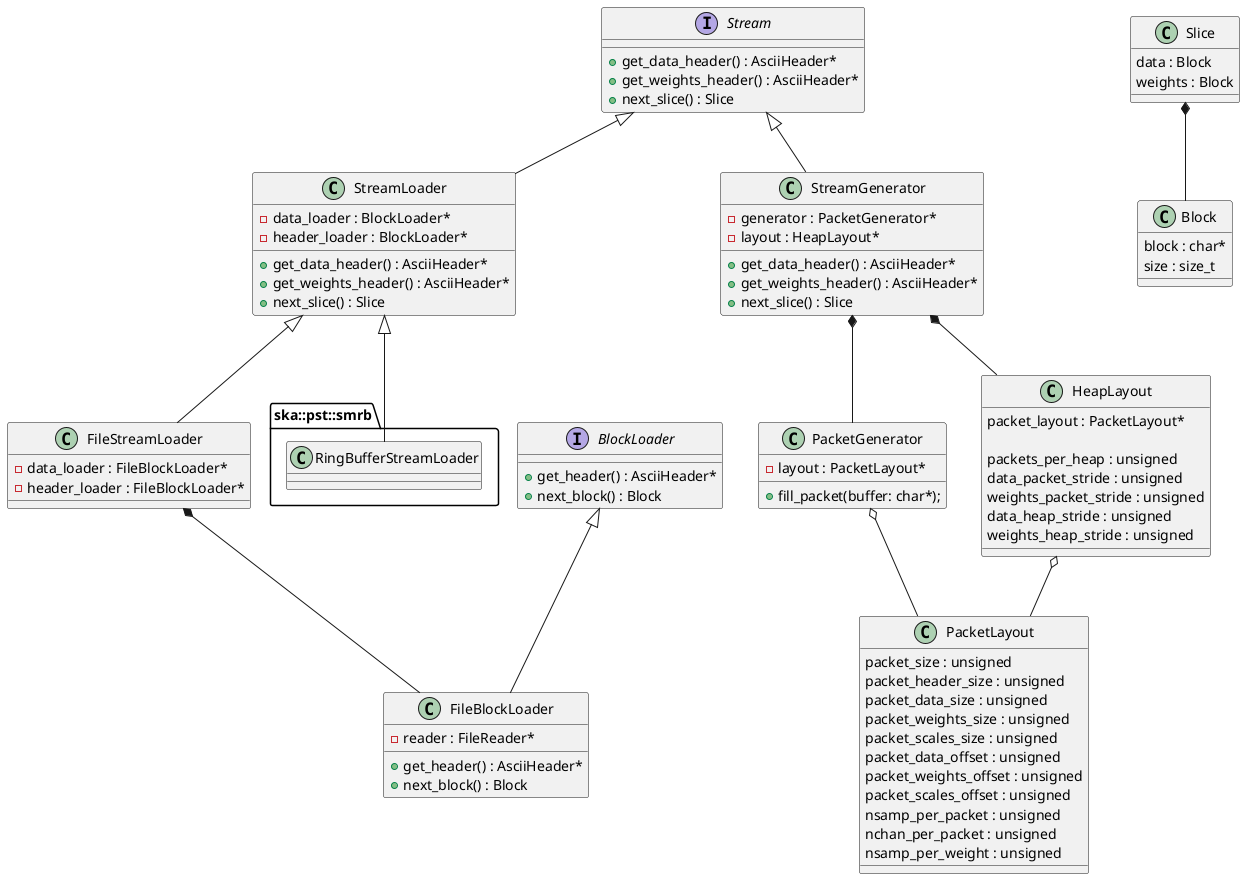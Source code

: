 @startuml Stream Class Diagram

interface Stream
{
  + get_data_header() : AsciiHeader*
  + get_weights_header() : AsciiHeader*
  + next_slice() : Slice
}

Stream <|-- StreamLoader
Stream <|-- StreamGenerator

package ska::pst::smrb {
  class RingBufferStreamLoader
}

StreamLoader <|-- RingBufferStreamLoader

class StreamGenerator
{
  - generator : PacketGenerator*
  - layout : HeapLayout*

  + get_data_header() : AsciiHeader*
  + get_weights_header() : AsciiHeader*
  + next_slice() : Slice
}

StreamGenerator *-- PacketGenerator
StreamGenerator *-- HeapLayout

PacketGenerator o-- PacketLayout
HeapLayout o-- PacketLayout

class PacketGenerator
{
  - layout : PacketLayout*
  + fill_packet(buffer: char*);
}

class HeapLayout
{
  packet_layout : PacketLayout*

  packets_per_heap : unsigned
  data_packet_stride : unsigned
  weights_packet_stride : unsigned
  data_heap_stride : unsigned
  weights_heap_stride : unsigned 
}

class PacketLayout
{
  packet_size : unsigned
  packet_header_size : unsigned
  packet_data_size : unsigned
  packet_weights_size : unsigned
  packet_scales_size : unsigned
  packet_data_offset : unsigned
  packet_weights_offset : unsigned
  packet_scales_offset : unsigned
  nsamp_per_packet : unsigned
  nchan_per_packet : unsigned
  nsamp_per_weight : unsigned
}

class StreamLoader
{
  - data_loader : BlockLoader*
  - header_loader : BlockLoader*

  + get_data_header() : AsciiHeader*
  + get_weights_header() : AsciiHeader*
  + next_slice() : Slice
}

StreamLoader <|-- FileStreamLoader

class FileStreamLoader
{
  - data_loader : FileBlockLoader*
  - header_loader : FileBlockLoader*
}

FileStreamLoader *-- FileBlockLoader

interface BlockLoader
{
  + get_header() : AsciiHeader*
  + next_block() : Block
}

BlockLoader <|-- FileBlockLoader

class FileBlockLoader
{
  - reader : FileReader*
  
  + get_header() : AsciiHeader*
  + next_block() : Block
}


class Slice
{
  data : Block
  weights : Block
}

Slice *-- Block

class Block
{
  block : char*
  size : size_t
}

@enduml
